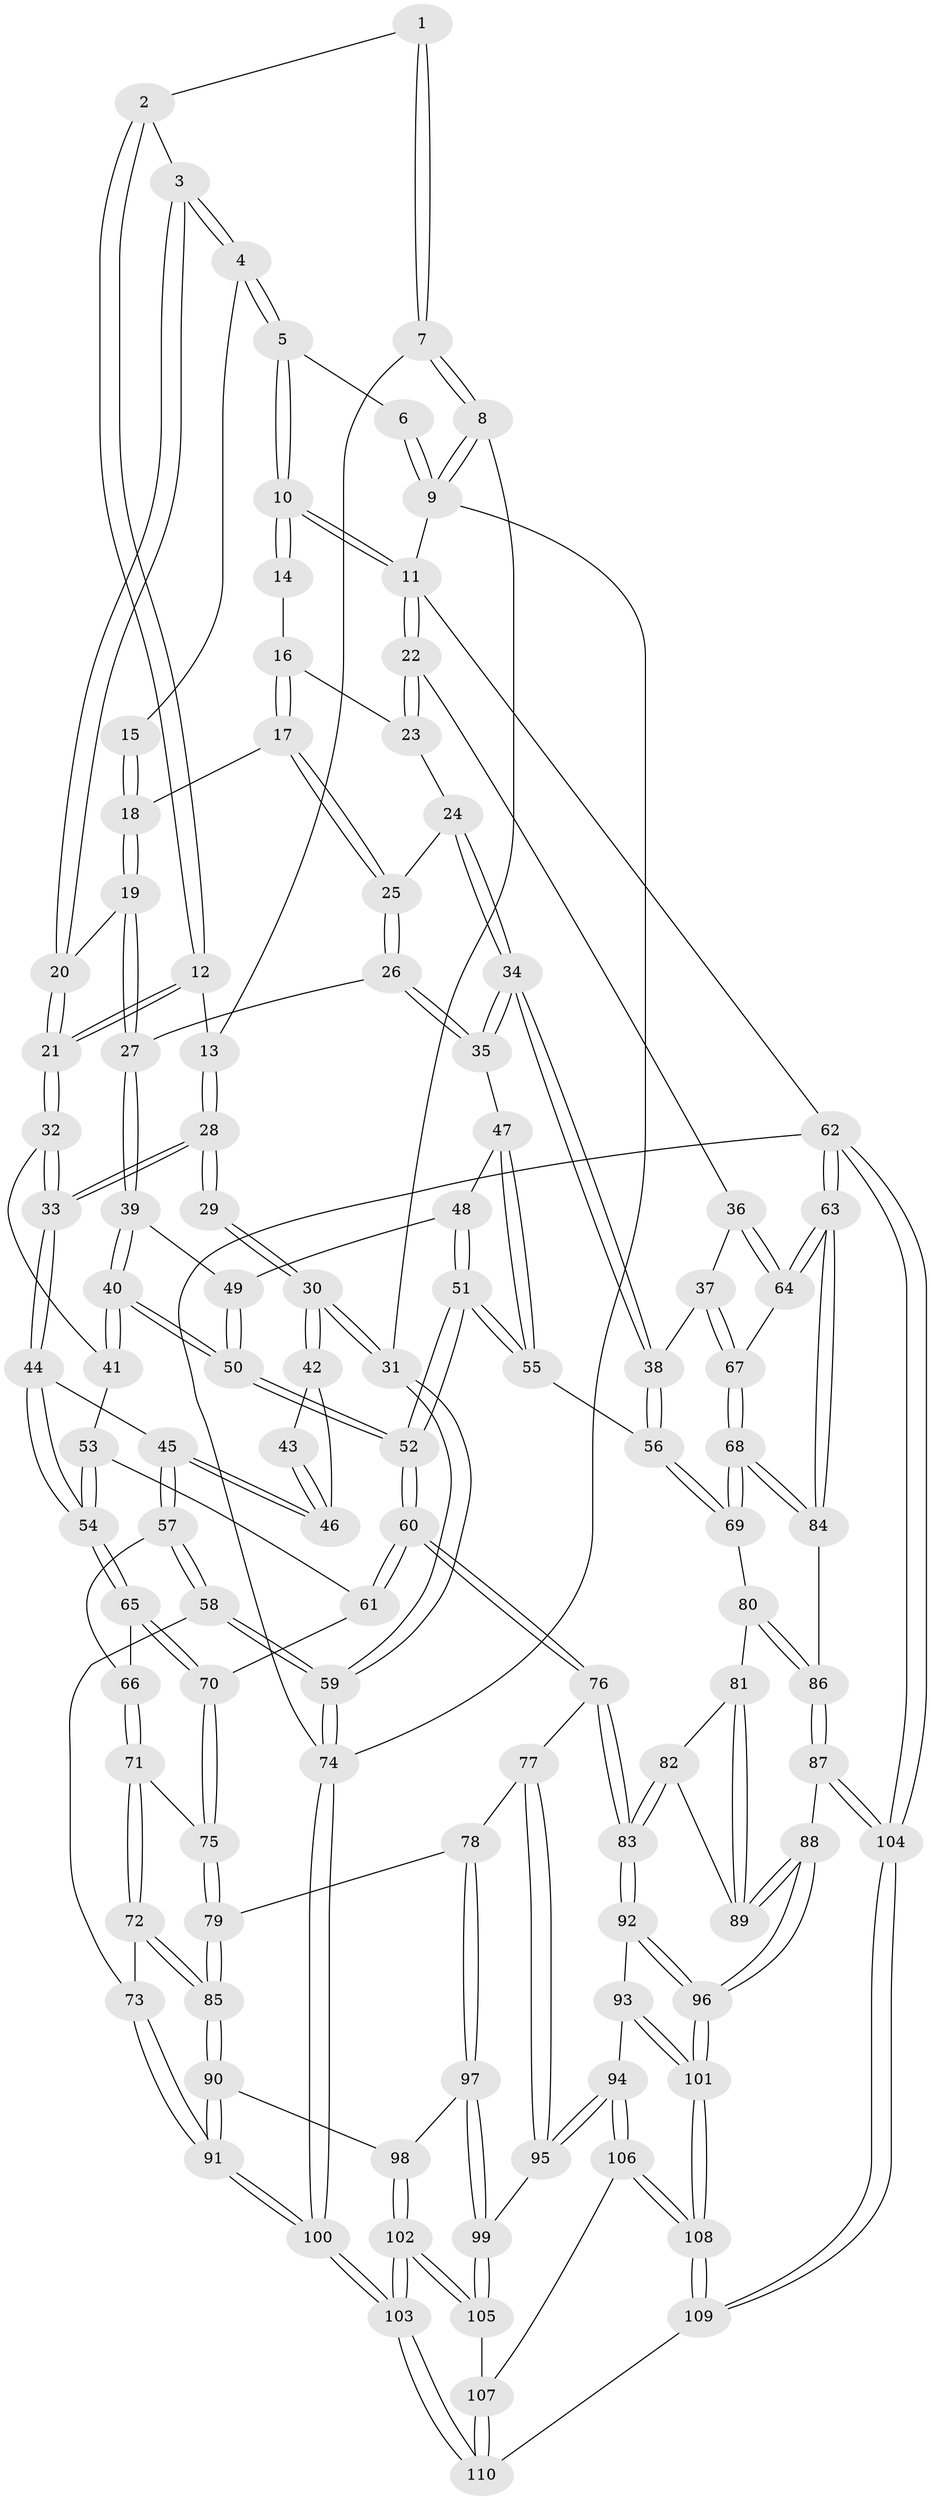 // Generated by graph-tools (version 1.1) at 2025/38/03/09/25 02:38:24]
// undirected, 110 vertices, 272 edges
graph export_dot {
graph [start="1"]
  node [color=gray90,style=filled];
  1 [pos="+0.25393157728062266+0"];
  2 [pos="+0.3741980785670502+0.14733968334547892"];
  3 [pos="+0.5380214328126862+0.09020044815720579"];
  4 [pos="+0.5448441640470041+0.08191490916816205"];
  5 [pos="+0.5264912698998195+0"];
  6 [pos="+0.2520472994217766+0"];
  7 [pos="+0.21438111221243863+0.18205967562835718"];
  8 [pos="+0+0"];
  9 [pos="+0+0"];
  10 [pos="+1+0"];
  11 [pos="+1+0"];
  12 [pos="+0.3291440268216743+0.20474463716370458"];
  13 [pos="+0.23253860850024077+0.22601939991188963"];
  14 [pos="+0.7856287741208829+0.028083240601383532"];
  15 [pos="+0.5817548297999617+0.10581605897132161"];
  16 [pos="+0.6940481884902693+0.1621566327228826"];
  17 [pos="+0.6773925076926184+0.17548180203799313"];
  18 [pos="+0.668515180011629+0.17111388429930993"];
  19 [pos="+0.5454499743478304+0.30582960385451424"];
  20 [pos="+0.4838291320393155+0.28720899892726454"];
  21 [pos="+0.4668723893465539+0.29716367172108804"];
  22 [pos="+1+0"];
  23 [pos="+0.9225590263445546+0.11130288134419042"];
  24 [pos="+0.7840766061670504+0.27008238114267347"];
  25 [pos="+0.7072813448434124+0.23130140105463773"];
  26 [pos="+0.6399951184176421+0.3251641385121593"];
  27 [pos="+0.5911454886077198+0.33487441059706863"];
  28 [pos="+0.21237476369352362+0.2808987559408601"];
  29 [pos="+0.15689050243055788+0.2869950850248694"];
  30 [pos="+0+0.23068102376676208"];
  31 [pos="+0+0.19525251446842212"];
  32 [pos="+0.451073549515098+0.3310988850038239"];
  33 [pos="+0.2392854022119696+0.3569966997258313"];
  34 [pos="+0.8391312817256827+0.3880618732084149"];
  35 [pos="+0.694298630176661+0.39125879791853435"];
  36 [pos="+1+0"];
  37 [pos="+0.8540506662404062+0.3889891089300007"];
  38 [pos="+0.8392278192355654+0.3881473727598782"];
  39 [pos="+0.5892084600027764+0.35441984082424005"];
  40 [pos="+0.5304168282311414+0.42890670081248866"];
  41 [pos="+0.4517764971109259+0.367361962631802"];
  42 [pos="+0+0.3304232878726614"];
  43 [pos="+0.09560771806828322+0.3581725740004217"];
  44 [pos="+0.23933585149099082+0.38119486728079927"];
  45 [pos="+0.06334748556609258+0.41397805864124454"];
  46 [pos="+0.06240007607536103+0.41162328898374895"];
  47 [pos="+0.6741090051989049+0.4174732291961008"];
  48 [pos="+0.6118884853771079+0.4068248014174082"];
  49 [pos="+0.6039340340084995+0.3983077207847881"];
  50 [pos="+0.5453558330408965+0.4681714671881709"];
  51 [pos="+0.6143326997859127+0.5384523040362498"];
  52 [pos="+0.5608882926941738+0.5714900119241649"];
  53 [pos="+0.43490476783412796+0.40028092820345573"];
  54 [pos="+0.24808687129336732+0.43882360767672296"];
  55 [pos="+0.6483328577918949+0.5241115032879926"];
  56 [pos="+0.7676660998365322+0.5283007935260718"];
  57 [pos="+0.06538410111715406+0.48073266724012853"];
  58 [pos="+0+0.5973495326936697"];
  59 [pos="+0+0.6065216183324816"];
  60 [pos="+0.5394557903681494+0.6008738540732836"];
  61 [pos="+0.4310955386357765+0.47747646874556654"];
  62 [pos="+1+1"];
  63 [pos="+1+0.6812447582671629"];
  64 [pos="+1+0.4084868100008597"];
  65 [pos="+0.24804464403285958+0.4394571276293331"];
  66 [pos="+0.1075310577695651+0.49026719487293635"];
  67 [pos="+0.9045747816462618+0.4278039739298467"];
  68 [pos="+0.9715101115641941+0.6059860887473539"];
  69 [pos="+0.804526838310285+0.6086718435633577"];
  70 [pos="+0.2745668044503095+0.5013988348109106"];
  71 [pos="+0.13079346680794193+0.572282205408467"];
  72 [pos="+0.10166997089747219+0.6281800637904091"];
  73 [pos="+0+0.6273476862665288"];
  74 [pos="+0+1"];
  75 [pos="+0.2759463118026255+0.5466281830123617"];
  76 [pos="+0.5389440313718603+0.6029631629067"];
  77 [pos="+0.4416640903469778+0.6457666266649493"];
  78 [pos="+0.3757572979345823+0.6591358710867039"];
  79 [pos="+0.2967978704125578+0.6136077937409135"];
  80 [pos="+0.7961132065411467+0.6257303068835454"];
  81 [pos="+0.7950840224846608+0.6266049305930395"];
  82 [pos="+0.5731156068534018+0.6384934422882463"];
  83 [pos="+0.5643124212322712+0.6365219702840593"];
  84 [pos="+1+0.6368189176723188"];
  85 [pos="+0.1843129593027836+0.6941281469190883"];
  86 [pos="+0.8649729271719072+0.7598973247995541"];
  87 [pos="+0.8471079172428667+0.8068725721443828"];
  88 [pos="+0.7397354303188732+0.7361847723023965"];
  89 [pos="+0.738982198093553+0.7134763355933417"];
  90 [pos="+0.1771046955197101+0.7285893009739892"];
  91 [pos="+0.10044029766940575+0.7681008090080982"];
  92 [pos="+0.5800834495670345+0.7150045240758873"];
  93 [pos="+0.5250560012707769+0.7899552608751224"];
  94 [pos="+0.4918868163682466+0.8208612299649649"];
  95 [pos="+0.4780028270950487+0.8082288350334449"];
  96 [pos="+0.6565570595665784+0.8187461370992883"];
  97 [pos="+0.3512369398325952+0.7835739131301451"];
  98 [pos="+0.1929345520887912+0.7534440201655679"];
  99 [pos="+0.35168244097423157+0.7872809281013093"];
  100 [pos="+0+1"];
  101 [pos="+0.6609347295154349+0.9018105467797924"];
  102 [pos="+0.23595755290347048+0.964815708209112"];
  103 [pos="+0.14212596147113976+1"];
  104 [pos="+0.9077630002044781+1"];
  105 [pos="+0.3391790392062392+0.8494252257894439"];
  106 [pos="+0.4941457212883763+0.8533986415941892"];
  107 [pos="+0.41897874529554713+0.8763789477385612"];
  108 [pos="+0.6780234010544479+1"];
  109 [pos="+0.7009690724155102+1"];
  110 [pos="+0.4880018989597012+1"];
  1 -- 2;
  1 -- 7;
  1 -- 7;
  2 -- 3;
  2 -- 12;
  2 -- 12;
  3 -- 4;
  3 -- 4;
  3 -- 20;
  3 -- 20;
  4 -- 5;
  4 -- 5;
  4 -- 15;
  5 -- 6;
  5 -- 10;
  5 -- 10;
  6 -- 9;
  6 -- 9;
  7 -- 8;
  7 -- 8;
  7 -- 13;
  8 -- 9;
  8 -- 9;
  8 -- 31;
  9 -- 11;
  9 -- 74;
  10 -- 11;
  10 -- 11;
  10 -- 14;
  10 -- 14;
  11 -- 22;
  11 -- 22;
  11 -- 62;
  12 -- 13;
  12 -- 21;
  12 -- 21;
  13 -- 28;
  13 -- 28;
  14 -- 16;
  15 -- 18;
  15 -- 18;
  16 -- 17;
  16 -- 17;
  16 -- 23;
  17 -- 18;
  17 -- 25;
  17 -- 25;
  18 -- 19;
  18 -- 19;
  19 -- 20;
  19 -- 27;
  19 -- 27;
  20 -- 21;
  20 -- 21;
  21 -- 32;
  21 -- 32;
  22 -- 23;
  22 -- 23;
  22 -- 36;
  23 -- 24;
  24 -- 25;
  24 -- 34;
  24 -- 34;
  25 -- 26;
  25 -- 26;
  26 -- 27;
  26 -- 35;
  26 -- 35;
  27 -- 39;
  27 -- 39;
  28 -- 29;
  28 -- 29;
  28 -- 33;
  28 -- 33;
  29 -- 30;
  29 -- 30;
  30 -- 31;
  30 -- 31;
  30 -- 42;
  30 -- 42;
  31 -- 59;
  31 -- 59;
  32 -- 33;
  32 -- 33;
  32 -- 41;
  33 -- 44;
  33 -- 44;
  34 -- 35;
  34 -- 35;
  34 -- 38;
  34 -- 38;
  35 -- 47;
  36 -- 37;
  36 -- 64;
  36 -- 64;
  37 -- 38;
  37 -- 67;
  37 -- 67;
  38 -- 56;
  38 -- 56;
  39 -- 40;
  39 -- 40;
  39 -- 49;
  40 -- 41;
  40 -- 41;
  40 -- 50;
  40 -- 50;
  41 -- 53;
  42 -- 43;
  42 -- 46;
  43 -- 46;
  43 -- 46;
  44 -- 45;
  44 -- 54;
  44 -- 54;
  45 -- 46;
  45 -- 46;
  45 -- 57;
  45 -- 57;
  47 -- 48;
  47 -- 55;
  47 -- 55;
  48 -- 49;
  48 -- 51;
  48 -- 51;
  49 -- 50;
  49 -- 50;
  50 -- 52;
  50 -- 52;
  51 -- 52;
  51 -- 52;
  51 -- 55;
  51 -- 55;
  52 -- 60;
  52 -- 60;
  53 -- 54;
  53 -- 54;
  53 -- 61;
  54 -- 65;
  54 -- 65;
  55 -- 56;
  56 -- 69;
  56 -- 69;
  57 -- 58;
  57 -- 58;
  57 -- 66;
  58 -- 59;
  58 -- 59;
  58 -- 73;
  59 -- 74;
  59 -- 74;
  60 -- 61;
  60 -- 61;
  60 -- 76;
  60 -- 76;
  61 -- 70;
  62 -- 63;
  62 -- 63;
  62 -- 104;
  62 -- 104;
  62 -- 74;
  63 -- 64;
  63 -- 64;
  63 -- 84;
  63 -- 84;
  64 -- 67;
  65 -- 66;
  65 -- 70;
  65 -- 70;
  66 -- 71;
  66 -- 71;
  67 -- 68;
  67 -- 68;
  68 -- 69;
  68 -- 69;
  68 -- 84;
  68 -- 84;
  69 -- 80;
  70 -- 75;
  70 -- 75;
  71 -- 72;
  71 -- 72;
  71 -- 75;
  72 -- 73;
  72 -- 85;
  72 -- 85;
  73 -- 91;
  73 -- 91;
  74 -- 100;
  74 -- 100;
  75 -- 79;
  75 -- 79;
  76 -- 77;
  76 -- 83;
  76 -- 83;
  77 -- 78;
  77 -- 95;
  77 -- 95;
  78 -- 79;
  78 -- 97;
  78 -- 97;
  79 -- 85;
  79 -- 85;
  80 -- 81;
  80 -- 86;
  80 -- 86;
  81 -- 82;
  81 -- 89;
  81 -- 89;
  82 -- 83;
  82 -- 83;
  82 -- 89;
  83 -- 92;
  83 -- 92;
  84 -- 86;
  85 -- 90;
  85 -- 90;
  86 -- 87;
  86 -- 87;
  87 -- 88;
  87 -- 104;
  87 -- 104;
  88 -- 89;
  88 -- 89;
  88 -- 96;
  88 -- 96;
  90 -- 91;
  90 -- 91;
  90 -- 98;
  91 -- 100;
  91 -- 100;
  92 -- 93;
  92 -- 96;
  92 -- 96;
  93 -- 94;
  93 -- 101;
  93 -- 101;
  94 -- 95;
  94 -- 95;
  94 -- 106;
  94 -- 106;
  95 -- 99;
  96 -- 101;
  96 -- 101;
  97 -- 98;
  97 -- 99;
  97 -- 99;
  98 -- 102;
  98 -- 102;
  99 -- 105;
  99 -- 105;
  100 -- 103;
  100 -- 103;
  101 -- 108;
  101 -- 108;
  102 -- 103;
  102 -- 103;
  102 -- 105;
  102 -- 105;
  103 -- 110;
  103 -- 110;
  104 -- 109;
  104 -- 109;
  105 -- 107;
  106 -- 107;
  106 -- 108;
  106 -- 108;
  107 -- 110;
  107 -- 110;
  108 -- 109;
  108 -- 109;
  109 -- 110;
}
